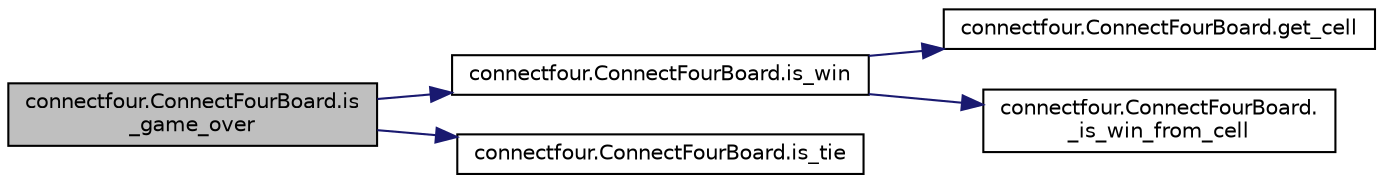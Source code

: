 digraph "connectfour.ConnectFourBoard.is_game_over"
{
  edge [fontname="Helvetica",fontsize="10",labelfontname="Helvetica",labelfontsize="10"];
  node [fontname="Helvetica",fontsize="10",shape=record];
  rankdir="LR";
  Node1 [label="connectfour.ConnectFourBoard.is\l_game_over",height=0.2,width=0.4,color="black", fillcolor="grey75", style="filled", fontcolor="black"];
  Node1 -> Node2 [color="midnightblue",fontsize="10",style="solid",fontname="Helvetica"];
  Node2 [label="connectfour.ConnectFourBoard.is_win",height=0.2,width=0.4,color="black", fillcolor="white", style="filled",URL="$classconnectfour_1_1_connect_four_board.html#a69769c7825f546e9e9fe5af60ef6ebac"];
  Node2 -> Node3 [color="midnightblue",fontsize="10",style="solid",fontname="Helvetica"];
  Node3 [label="connectfour.ConnectFourBoard.get_cell",height=0.2,width=0.4,color="black", fillcolor="white", style="filled",URL="$classconnectfour_1_1_connect_four_board.html#a088fda69e8c13c1e938cb4e138bb396d"];
  Node2 -> Node4 [color="midnightblue",fontsize="10",style="solid",fontname="Helvetica"];
  Node4 [label="connectfour.ConnectFourBoard.\l_is_win_from_cell",height=0.2,width=0.4,color="black", fillcolor="white", style="filled",URL="$classconnectfour_1_1_connect_four_board.html#a97f43455d548ff5cc1d6cce4fdac68f4"];
  Node1 -> Node5 [color="midnightblue",fontsize="10",style="solid",fontname="Helvetica"];
  Node5 [label="connectfour.ConnectFourBoard.is_tie",height=0.2,width=0.4,color="black", fillcolor="white", style="filled",URL="$classconnectfour_1_1_connect_four_board.html#aa56fe0b1b07f9995e4b0bec934317a62"];
}
